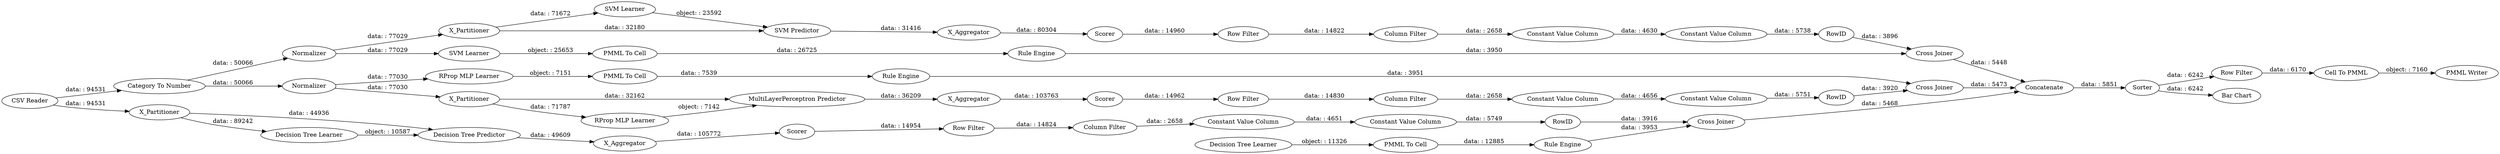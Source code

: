 digraph {
	"8303789761003050570_35" [label="RProp MLP Learner"]
	"-230107802730942477_294" [label="Column Filter"]
	"-5710341634894345987_2" [label=X_Partitioner]
	"-5998783209491523170_39" [label="Cross Joiner"]
	"8785870321350485307_292" [label="Constant Value Column"]
	"8303789761003050570_34" [label="Rule Engine"]
	"7265194695875592750_33" [label="Decision Tree Learner"]
	"-5998783209491523170_31" [label="SVM Learner"]
	"4327520104123797404_60" [label=Concatenate]
	"-230107802730942477_9" [label="Row Filter"]
	"8785870321350485307_294" [label="Column Filter"]
	"8785870321350485307_9" [label="Row Filter"]
	"-3649330305772660746_39" [label=Normalizer]
	"-230107802730942477_290" [label="Constant Value Column"]
	"-5710341634894345987_7" [label=X_Aggregator]
	"9123501648601049825_293" [label=RowID]
	"-3426706408643147522_33" [label="SVM Learner"]
	"-5998783209491523170_7" [label=X_Aggregator]
	"-3426706408643147522_34" [label="PMML To Cell"]
	"-5998783209491523170_40" [label=Normalizer]
	"4327520104123797404_52" [label=Sorter]
	"4327520104123797404_53" [label="Row Filter"]
	"4327520104123797404_59" [label="Bar Chart"]
	"7265194695875592750_28" [label="PMML To Cell"]
	"-5710341634894345987_31" [label="Decision Tree Learner"]
	"-3649330305772660746_7" [label=X_Aggregator]
	"4327520104123797404_61" [label="PMML Writer"]
	"-3649330305772660746_40" [label=Scorer]
	"-230107802730942477_293" [label=RowID]
	"-3649330305772660746_32" [label="MultiLayerPerceptron Predictor"]
	"9123501648601049825_292" [label="Constant Value Column"]
	"4327520104123797404_54" [label="Cell To PMML"]
	"8303789761003050570_22" [label="PMML To Cell"]
	"7265194695875592750_34" [label="Rule Engine"]
	"9123501648601049825_294" [label="Column Filter"]
	"-3426706408643147522_35" [label="Rule Engine"]
	"-3649330305772660746_2" [label=X_Partitioner]
	"8785870321350485307_293" [label=RowID]
	"9123501648601049825_9" [label="Row Filter"]
	"-5998783209491523170_32" [label="SVM Predictor"]
	"-3649330305772660746_31" [label="RProp MLP Learner"]
	"-5998783209491523170_2" [label=X_Partitioner]
	"-230107802730942477_292" [label="Constant Value Column"]
	"-3649330305772660746_38" [label="Cross Joiner"]
	"8785870321350485307_290" [label="Constant Value Column"]
	"-5710341634894345987_38" [label="Cross Joiner"]
	"-5998783209491523170_41" [label=Scorer]
	"4327520104123797404_62" [label="CSV Reader"]
	"9123501648601049825_290" [label="Constant Value Column"]
	"-5710341634894345987_32" [label="Decision Tree Predictor"]
	"4327520104123797404_58" [label="Category To Number"]
	"-5710341634894345987_39" [label=Scorer]
	"-3649330305772660746_39" -> "8303789761003050570_35" [label="data: : 77030"]
	"7265194695875592750_34" -> "-5710341634894345987_38" [label="data: : 3953"]
	"8785870321350485307_294" -> "8785870321350485307_290" [label="data: : 2658"]
	"-3426706408643147522_35" -> "-5998783209491523170_39" [label="data: : 3950"]
	"-3649330305772660746_38" -> "4327520104123797404_60" [label="data: : 5473"]
	"9123501648601049825_290" -> "9123501648601049825_292" [label="data: : 4630"]
	"-5998783209491523170_40" -> "-5998783209491523170_2" [label="data: : 77029"]
	"7265194695875592750_33" -> "7265194695875592750_28" [label="object: : 11326"]
	"-3649330305772660746_32" -> "-3649330305772660746_7" [label="data: : 36209"]
	"8785870321350485307_9" -> "8785870321350485307_294" [label="data: : 14830"]
	"8785870321350485307_293" -> "-3649330305772660746_38" [label="data: : 3920"]
	"-230107802730942477_292" -> "-230107802730942477_293" [label="data: : 5749"]
	"9123501648601049825_294" -> "9123501648601049825_290" [label="data: : 2658"]
	"-5710341634894345987_39" -> "-230107802730942477_9" [label="data: : 14954"]
	"-3649330305772660746_2" -> "-3649330305772660746_32" [label="data: : 32162"]
	"-5710341634894345987_2" -> "-5710341634894345987_32" [label="data: : 44936"]
	"-3649330305772660746_40" -> "8785870321350485307_9" [label="data: : 14962"]
	"7265194695875592750_28" -> "7265194695875592750_34" [label="data: : 12885"]
	"-5710341634894345987_38" -> "4327520104123797404_60" [label="data: : 5468"]
	"8785870321350485307_292" -> "8785870321350485307_293" [label="data: : 5751"]
	"-5998783209491523170_7" -> "-5998783209491523170_41" [label="data: : 80304"]
	"4327520104123797404_52" -> "4327520104123797404_53" [label="data: : 6242"]
	"4327520104123797404_53" -> "4327520104123797404_54" [label="data: : 6170"]
	"-3649330305772660746_2" -> "-3649330305772660746_31" [label="data: : 71787"]
	"-3649330305772660746_39" -> "-3649330305772660746_2" [label="data: : 77030"]
	"4327520104123797404_58" -> "-3649330305772660746_39" [label="data: : 50066"]
	"-5998783209491523170_31" -> "-5998783209491523170_32" [label="object: : 23592"]
	"4327520104123797404_58" -> "-5998783209491523170_40" [label="data: : 50066"]
	"-5710341634894345987_31" -> "-5710341634894345987_32" [label="object: : 10587"]
	"-5998783209491523170_2" -> "-5998783209491523170_31" [label="data: : 71672"]
	"4327520104123797404_62" -> "-5710341634894345987_2" [label="data: : 94531"]
	"4327520104123797404_60" -> "4327520104123797404_52" [label="data: : 5851"]
	"9123501648601049825_293" -> "-5998783209491523170_39" [label="data: : 3896"]
	"4327520104123797404_54" -> "4327520104123797404_61" [label="object: : 7160"]
	"-230107802730942477_9" -> "-230107802730942477_294" [label="data: : 14824"]
	"-230107802730942477_294" -> "-230107802730942477_290" [label="data: : 2658"]
	"-5710341634894345987_32" -> "-5710341634894345987_7" [label="data: : 49609"]
	"9123501648601049825_292" -> "9123501648601049825_293" [label="data: : 5738"]
	"9123501648601049825_9" -> "9123501648601049825_294" [label="data: : 14822"]
	"8303789761003050570_34" -> "-3649330305772660746_38" [label="data: : 3951"]
	"-5998783209491523170_2" -> "-5998783209491523170_32" [label="data: : 32180"]
	"4327520104123797404_62" -> "4327520104123797404_58" [label="data: : 94531"]
	"-230107802730942477_293" -> "-5710341634894345987_38" [label="data: : 3916"]
	"8303789761003050570_22" -> "8303789761003050570_34" [label="data: : 7539"]
	"-5710341634894345987_7" -> "-5710341634894345987_39" [label="data: : 105772"]
	"-5710341634894345987_2" -> "-5710341634894345987_31" [label="data: : 89242"]
	"4327520104123797404_52" -> "4327520104123797404_59" [label="data: : 6242"]
	"-230107802730942477_290" -> "-230107802730942477_292" [label="data: : 4651"]
	"8303789761003050570_35" -> "8303789761003050570_22" [label="object: : 7151"]
	"-3426706408643147522_34" -> "-3426706408643147522_35" [label="data: : 26725"]
	"-3649330305772660746_7" -> "-3649330305772660746_40" [label="data: : 103763"]
	"-5998783209491523170_41" -> "9123501648601049825_9" [label="data: : 14960"]
	"-3426706408643147522_33" -> "-3426706408643147522_34" [label="object: : 25653"]
	"-5998783209491523170_40" -> "-3426706408643147522_33" [label="data: : 77029"]
	"-5998783209491523170_39" -> "4327520104123797404_60" [label="data: : 5448"]
	"-5998783209491523170_32" -> "-5998783209491523170_7" [label="data: : 31416"]
	"8785870321350485307_290" -> "8785870321350485307_292" [label="data: : 4656"]
	"-3649330305772660746_31" -> "-3649330305772660746_32" [label="object: : 7142"]
	rankdir=LR
}
